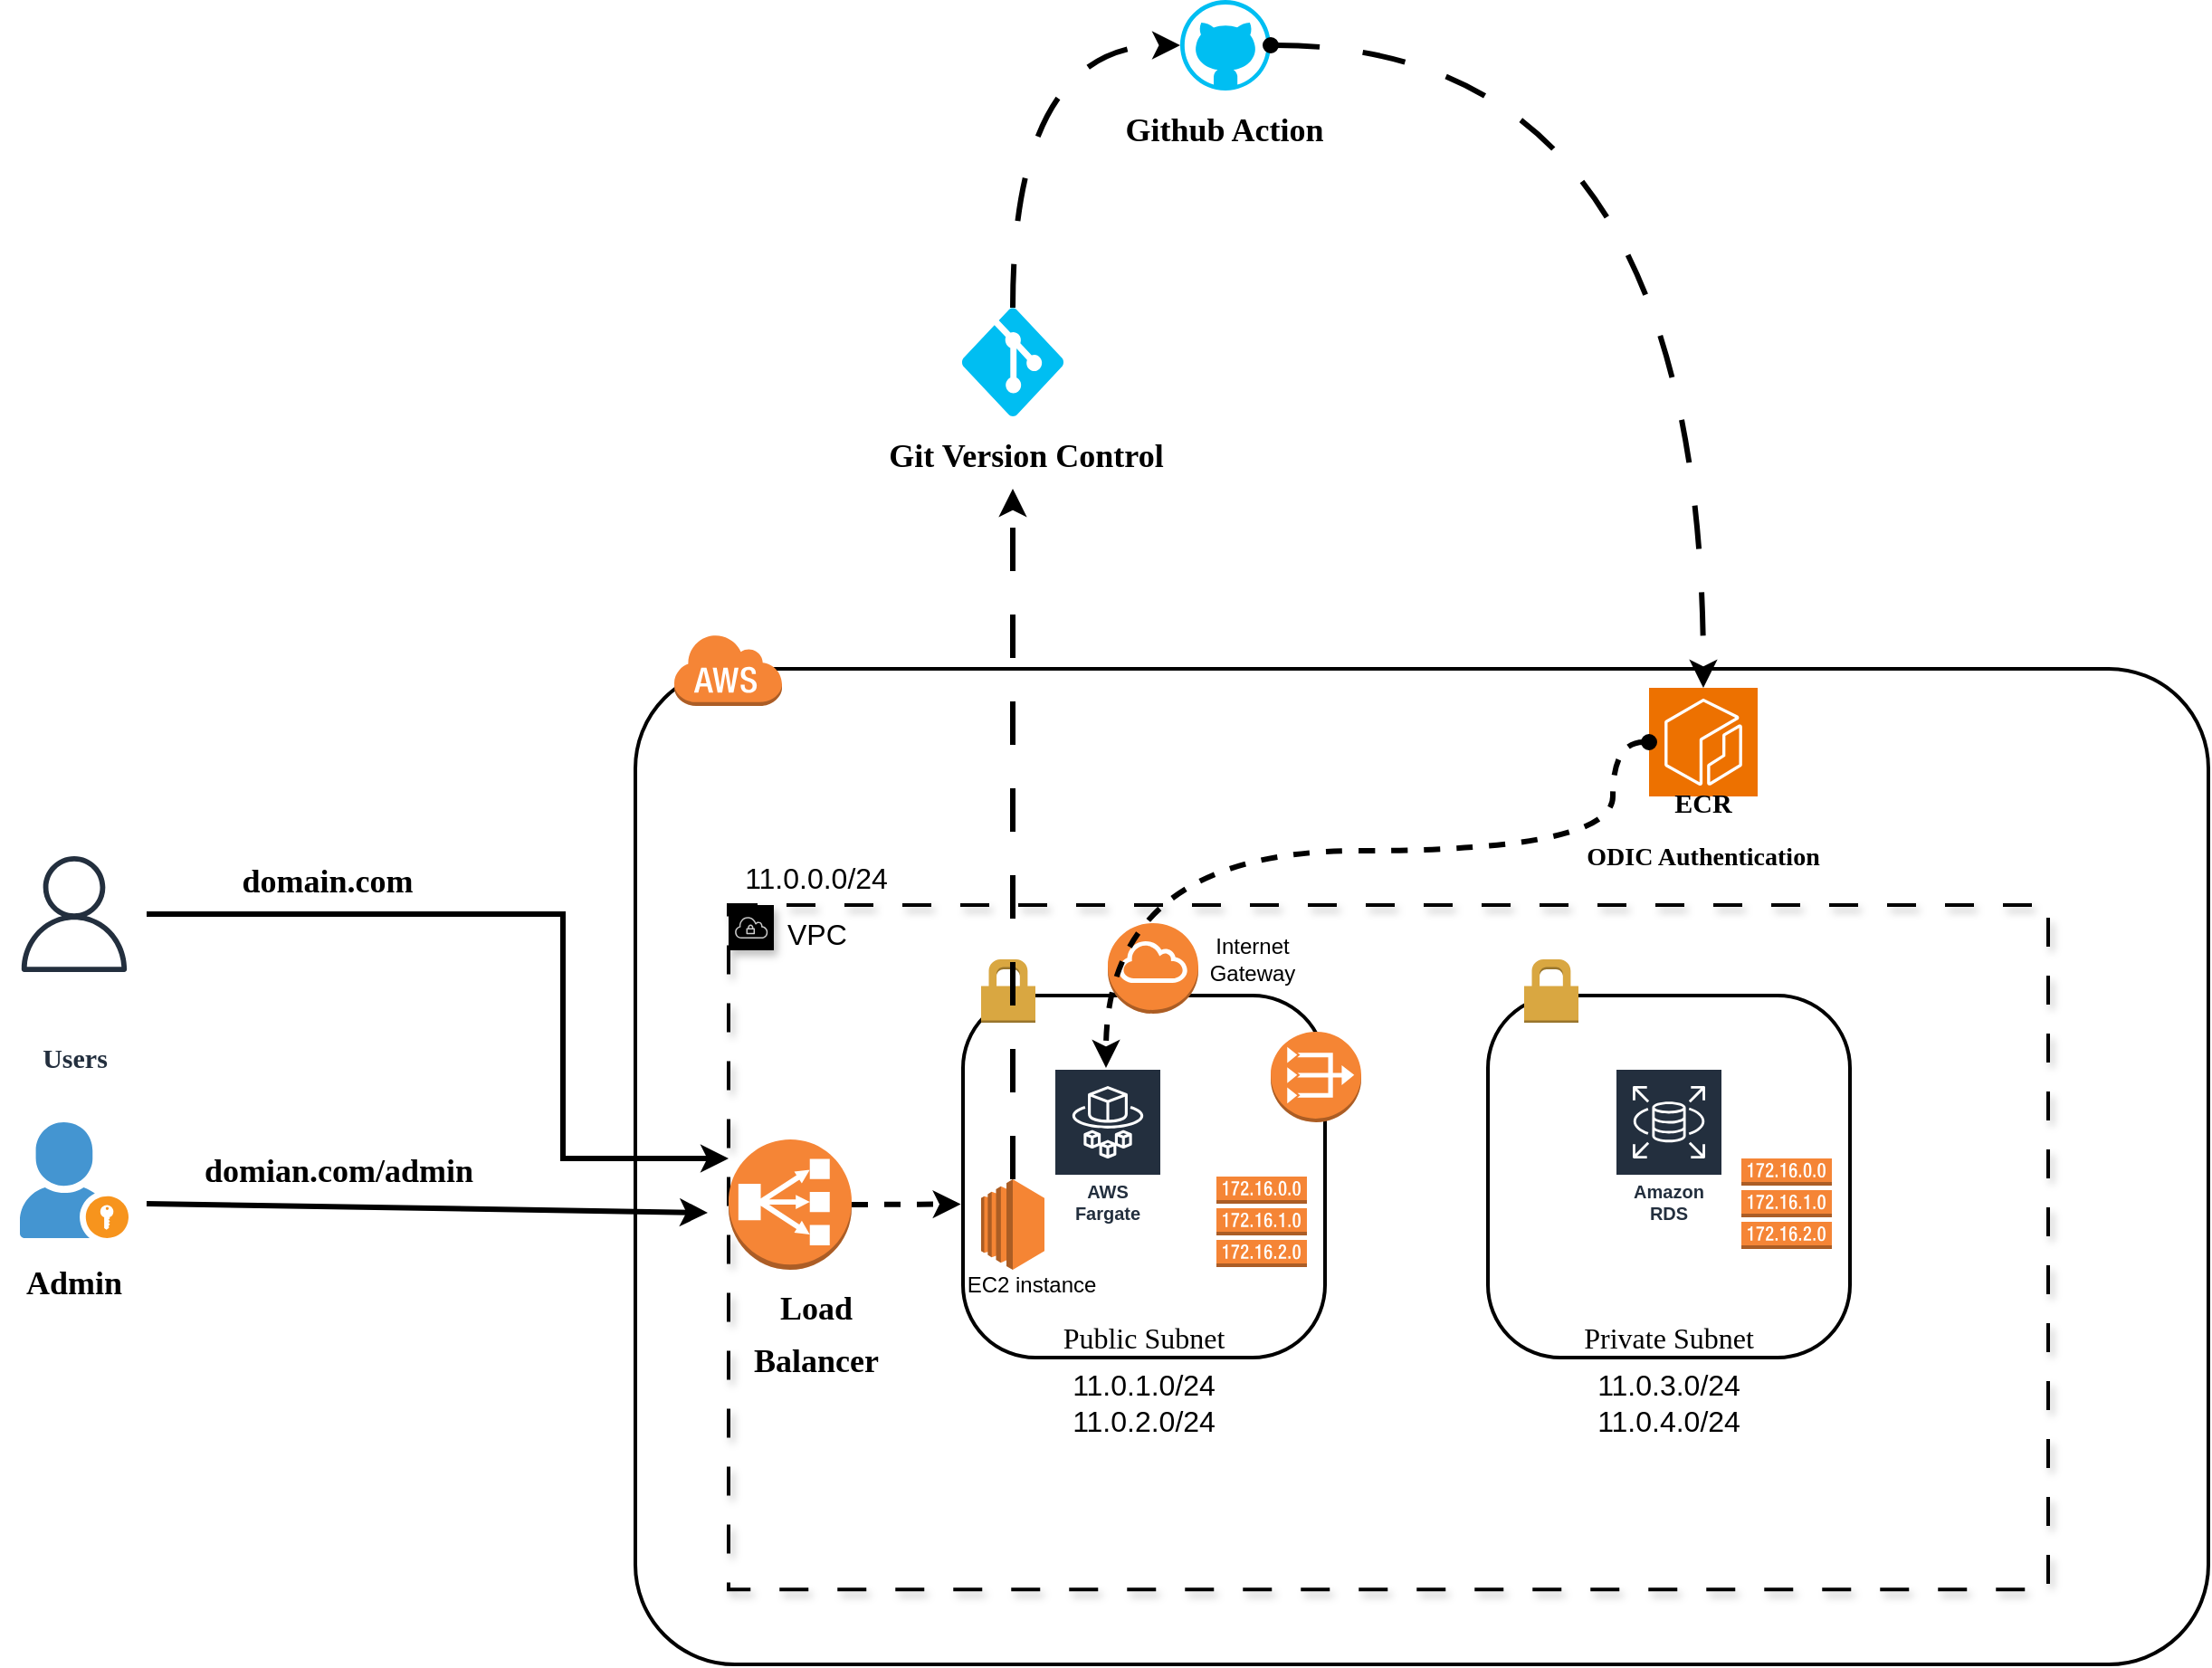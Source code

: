 <mxfile version="28.1.1">
  <diagram name="Page-1" id="jkCQAeMUFBe3ucYyvj8W">
    <mxGraphModel dx="1577" dy="977" grid="1" gridSize="10" guides="1" tooltips="1" connect="1" arrows="1" fold="1" page="1" pageScale="1" pageWidth="827" pageHeight="1169" math="0" shadow="0">
      <root>
        <mxCell id="0" />
        <mxCell id="1" parent="0" />
        <mxCell id="yuaAU4oNQzj9c3a-O42F-1" value="" style="rounded=1;arcSize=10;dashed=0;fillColor=none;gradientColor=none;strokeWidth=2;" parent="1" vertex="1">
          <mxGeometry x="420" y="429.5" width="869" height="550" as="geometry" />
        </mxCell>
        <mxCell id="yuaAU4oNQzj9c3a-O42F-2" value="" style="dashed=0;html=1;shape=mxgraph.aws3.cloud;fillColor=#F58536;gradientColor=none;dashed=0;" parent="1" vertex="1">
          <mxGeometry x="441" y="410" width="60" height="40" as="geometry" />
        </mxCell>
        <object label="Private Subnet" id="yuaAU4oNQzj9c3a-O42F-3">
          <mxCell style="rounded=1;arcSize=20;dashed=0;fillColor=none;gradientColor=none;strokeWidth=2;verticalAlign=bottom;labelBackgroundColor=none;fontFamily=Verdana;fontSize=16;" parent="1" vertex="1">
            <mxGeometry x="891" y="610" width="200" height="200" as="geometry" />
          </mxCell>
        </object>
        <mxCell id="yuaAU4oNQzj9c3a-O42F-4" value="" style="dashed=0;html=1;shape=mxgraph.aws3.permissions;fillColor=#D9A741;gradientColor=none;dashed=0;" parent="1" vertex="1">
          <mxGeometry x="911" y="590" width="30" height="35" as="geometry" />
        </mxCell>
        <mxCell id="yuaAU4oNQzj9c3a-O42F-7" value="Amazon RDS" style="sketch=0;outlineConnect=0;fontColor=#232F3E;gradientColor=none;strokeColor=#ffffff;fillColor=#232F3E;dashed=0;verticalLabelPosition=middle;verticalAlign=bottom;align=center;html=1;whiteSpace=wrap;fontSize=10;fontStyle=1;spacing=3;shape=mxgraph.aws4.productIcon;prIcon=mxgraph.aws4.rds;" parent="1" vertex="1">
          <mxGeometry x="961" y="650" width="60" height="90" as="geometry" />
        </mxCell>
        <object label="Public Subnet" id="f2nHtIWw8gKCMt5KZ8pQ-1">
          <mxCell style="rounded=1;arcSize=20;dashed=0;fillColor=none;gradientColor=none;strokeWidth=2;verticalAlign=bottom;labelBackgroundColor=none;fontFamily=Verdana;fontSize=16;" parent="1" vertex="1">
            <mxGeometry x="601" y="610" width="200" height="200" as="geometry" />
          </mxCell>
        </object>
        <mxCell id="f2nHtIWw8gKCMt5KZ8pQ-2" value="AWS Fargate" style="sketch=0;outlineConnect=0;fontColor=#232F3E;gradientColor=none;strokeColor=#ffffff;fillColor=#232F3E;dashed=0;verticalLabelPosition=middle;verticalAlign=bottom;align=center;html=1;whiteSpace=wrap;fontSize=10;fontStyle=1;spacing=3;shape=mxgraph.aws4.productIcon;prIcon=mxgraph.aws4.fargate;" parent="1" vertex="1">
          <mxGeometry x="651" y="650" width="60" height="90" as="geometry" />
        </mxCell>
        <mxCell id="f2nHtIWw8gKCMt5KZ8pQ-3" value="" style="outlineConnect=0;dashed=0;verticalLabelPosition=bottom;verticalAlign=top;align=center;html=1;shape=mxgraph.aws3.internet_gateway;fillColor=#F58534;gradientColor=none;" parent="1" vertex="1">
          <mxGeometry x="681" y="570" width="50" height="50" as="geometry" />
        </mxCell>
        <mxCell id="f2nHtIWw8gKCMt5KZ8pQ-5" value="Internet Gateway" style="text;strokeColor=none;align=center;fillColor=none;html=1;verticalAlign=middle;whiteSpace=wrap;rounded=0;" parent="1" vertex="1">
          <mxGeometry x="721" y="570" width="80" height="40" as="geometry" />
        </mxCell>
        <mxCell id="f2nHtIWw8gKCMt5KZ8pQ-6" value="" style="dashed=0;html=1;shape=mxgraph.aws3.permissions;fillColor=#D9A741;gradientColor=none;dashed=0;" parent="1" vertex="1">
          <mxGeometry x="611" y="590" width="30" height="35" as="geometry" />
        </mxCell>
        <mxCell id="f2nHtIWw8gKCMt5KZ8pQ-7" value="" style="outlineConnect=0;dashed=0;verticalLabelPosition=bottom;verticalAlign=top;align=center;html=1;shape=mxgraph.aws3.vpc_nat_gateway;fillColor=#F58534;gradientColor=none;" parent="1" vertex="1">
          <mxGeometry x="771" y="630" width="50" height="50" as="geometry" />
        </mxCell>
        <mxCell id="f2nHtIWw8gKCMt5KZ8pQ-8" value="" style="outlineConnect=0;dashed=0;verticalLabelPosition=bottom;verticalAlign=top;align=center;html=1;shape=mxgraph.aws3.route_table;fillColor=#F58536;gradientColor=none;" parent="1" vertex="1">
          <mxGeometry x="741" y="710" width="50" height="50" as="geometry" />
        </mxCell>
        <mxCell id="f2nHtIWw8gKCMt5KZ8pQ-9" value="" style="outlineConnect=0;dashed=0;verticalLabelPosition=bottom;verticalAlign=top;align=center;html=1;shape=mxgraph.aws3.route_table;fillColor=#F58536;gradientColor=none;" parent="1" vertex="1">
          <mxGeometry x="1031" y="700" width="50" height="50" as="geometry" />
        </mxCell>
        <mxCell id="f2nHtIWw8gKCMt5KZ8pQ-10" value="VPC" style="sketch=0;outlineConnect=0;html=1;whiteSpace=wrap;fontSize=16;fontStyle=0;shape=mxgraph.aws4.group;grIcon=mxgraph.aws4.group_vpc;fillColor=none;verticalAlign=top;align=left;spacingLeft=30;dashed=1;dashPattern=8 8;strokeWidth=2;movable=1;resizable=1;rotatable=1;deletable=1;editable=1;locked=0;connectable=1;shadow=1;" parent="1" vertex="1">
          <mxGeometry x="471.5" y="560" width="729" height="378.13" as="geometry" />
        </mxCell>
        <mxCell id="f2nHtIWw8gKCMt5KZ8pQ-11" value="11.0.1.0/24&lt;div&gt;11.0.2.0/24&lt;/div&gt;" style="text;strokeColor=none;align=center;fillColor=none;html=1;verticalAlign=middle;whiteSpace=wrap;rounded=0;fontFamily=Helvetica;fontSize=16;fontColor=default;fontStyle=0;resizable=0;" parent="1" vertex="1">
          <mxGeometry x="671" y="820" width="60" height="30" as="geometry" />
        </mxCell>
        <mxCell id="f2nHtIWw8gKCMt5KZ8pQ-12" value="11.0.3.0/24&lt;div&gt;11.0.4.0/24&lt;/div&gt;" style="text;strokeColor=none;align=center;fillColor=none;html=1;verticalAlign=middle;whiteSpace=wrap;rounded=0;fontFamily=Helvetica;fontSize=16;fontColor=default;fontStyle=0;resizable=0;" parent="1" vertex="1">
          <mxGeometry x="961" y="820" width="60" height="30" as="geometry" />
        </mxCell>
        <mxCell id="f2nHtIWw8gKCMt5KZ8pQ-14" value="11.0.0.0/24" style="text;strokeColor=none;align=center;fillColor=none;html=1;verticalAlign=middle;whiteSpace=wrap;rounded=0;fontFamily=Helvetica;fontSize=16;fontColor=default;fontStyle=0;resizable=0;" parent="1" vertex="1">
          <mxGeometry x="490" y="530" width="60" height="30" as="geometry" />
        </mxCell>
        <mxCell id="jx5UBtUgvZiYCpkxdds6-12" style="edgeStyle=none;rounded=0;orthogonalLoop=1;jettySize=auto;html=1;strokeWidth=3;dashed=1;dashPattern=8 8;" edge="1" parent="1" source="jx5UBtUgvZiYCpkxdds6-4">
          <mxGeometry relative="1" as="geometry">
            <mxPoint x="628.5" y="330" as="targetPoint" />
          </mxGeometry>
        </mxCell>
        <mxCell id="jx5UBtUgvZiYCpkxdds6-4" value="" style="outlineConnect=0;dashed=0;verticalLabelPosition=bottom;verticalAlign=top;align=center;html=1;shape=mxgraph.aws3.ec2;fillColor=#F58534;gradientColor=none;" vertex="1" parent="1">
          <mxGeometry x="611" y="711.5" width="35" height="50" as="geometry" />
        </mxCell>
        <mxCell id="jx5UBtUgvZiYCpkxdds6-6" value="EC2 instance" style="text;strokeColor=none;align=center;fillColor=none;html=1;verticalAlign=middle;whiteSpace=wrap;rounded=0;" vertex="1" parent="1">
          <mxGeometry x="597" y="750" width="84" height="40" as="geometry" />
        </mxCell>
        <mxCell id="jx5UBtUgvZiYCpkxdds6-7" value="" style="shadow=0;dashed=0;html=1;strokeColor=none;fillColor=#4495D1;labelPosition=center;verticalLabelPosition=bottom;verticalAlign=top;align=center;outlineConnect=0;shape=mxgraph.veeam.portal_admin;" vertex="1" parent="1">
          <mxGeometry x="80" y="680" width="60" height="64" as="geometry" />
        </mxCell>
        <mxCell id="jx5UBtUgvZiYCpkxdds6-8" value="&lt;h2&gt;&lt;font face=&quot;Comic Sans MS&quot; style=&quot;font-size: 18px;&quot;&gt;Admin&lt;/font&gt;&lt;/h2&gt;" style="text;strokeColor=none;align=center;fillColor=none;html=1;verticalAlign=middle;whiteSpace=wrap;rounded=0;" vertex="1" parent="1">
          <mxGeometry x="80" y="754" width="60" height="30" as="geometry" />
        </mxCell>
        <mxCell id="jx5UBtUgvZiYCpkxdds6-11" value="&lt;h1&gt;&lt;span style=&quot;font-size: 18px;&quot;&gt;&lt;font face=&quot;Comic Sans MS&quot;&gt;domian.com/admin&lt;/font&gt;&lt;/span&gt;&lt;/h1&gt;" style="text;strokeColor=none;align=left;fillColor=none;html=1;verticalAlign=middle;whiteSpace=wrap;rounded=0;" vertex="1" parent="1">
          <mxGeometry x="180" y="689.5" width="190" height="30" as="geometry" />
        </mxCell>
        <mxCell id="jx5UBtUgvZiYCpkxdds6-13" value="" style="verticalLabelPosition=bottom;html=1;verticalAlign=top;align=center;strokeColor=none;fillColor=#00BEF2;shape=mxgraph.azure.git_repository;" vertex="1" parent="1">
          <mxGeometry x="600.25" y="230" width="56.5" height="60" as="geometry" />
        </mxCell>
        <mxCell id="jx5UBtUgvZiYCpkxdds6-14" value="&lt;h1 style=&quot;&quot;&gt;&lt;span style=&quot;font-size: 18px; background-color: transparent; color: light-dark(rgb(0, 0, 0), rgb(255, 255, 255));&quot;&gt;&lt;font face=&quot;Comic Sans MS&quot;&gt;Git Version Control&lt;/font&gt;&lt;/span&gt;&lt;/h1&gt;" style="text;strokeColor=none;align=center;fillColor=none;html=1;verticalAlign=middle;whiteSpace=wrap;rounded=0;" vertex="1" parent="1">
          <mxGeometry x="521" y="280" width="230" height="60" as="geometry" />
        </mxCell>
        <mxCell id="jx5UBtUgvZiYCpkxdds6-15" value="" style="verticalLabelPosition=bottom;html=1;verticalAlign=top;align=center;strokeColor=none;fillColor=#00BEF2;shape=mxgraph.azure.github_code;pointerEvents=1;" vertex="1" parent="1">
          <mxGeometry x="721" y="60" width="50" height="50" as="geometry" />
        </mxCell>
        <mxCell id="jx5UBtUgvZiYCpkxdds6-16" value="&lt;h1&gt;&lt;span style=&quot;font-size: 18px;&quot;&gt;&lt;font face=&quot;Comic Sans MS&quot;&gt;Github Action&lt;/font&gt;&lt;/span&gt;&lt;/h1&gt;" style="text;strokeColor=none;align=center;fillColor=none;html=1;verticalAlign=middle;whiteSpace=wrap;rounded=0;" vertex="1" parent="1">
          <mxGeometry x="651" y="130" width="189" as="geometry" />
        </mxCell>
        <mxCell id="jx5UBtUgvZiYCpkxdds6-18" style="edgeStyle=orthogonalEdgeStyle;curved=1;rounded=0;orthogonalLoop=1;jettySize=auto;html=1;exitX=0.5;exitY=0;exitDx=0;exitDy=0;exitPerimeter=0;entryX=0;entryY=0.5;entryDx=0;entryDy=0;entryPerimeter=0;dashed=1;dashPattern=8 8;strokeWidth=3;" edge="1" parent="1" source="jx5UBtUgvZiYCpkxdds6-13" target="jx5UBtUgvZiYCpkxdds6-15">
          <mxGeometry relative="1" as="geometry" />
        </mxCell>
        <mxCell id="jx5UBtUgvZiYCpkxdds6-19" value="" style="sketch=0;points=[[0,0,0],[0.25,0,0],[0.5,0,0],[0.75,0,0],[1,0,0],[0,1,0],[0.25,1,0],[0.5,1,0],[0.75,1,0],[1,1,0],[0,0.25,0],[0,0.5,0],[0,0.75,0],[1,0.25,0],[1,0.5,0],[1,0.75,0]];outlineConnect=0;fontColor=#232F3E;fillColor=#ED7100;strokeColor=#ffffff;dashed=0;verticalLabelPosition=bottom;verticalAlign=top;align=center;html=1;fontSize=12;fontStyle=0;aspect=fixed;shape=mxgraph.aws4.resourceIcon;resIcon=mxgraph.aws4.ecr;" vertex="1" parent="1">
          <mxGeometry x="980" y="440" width="60" height="60" as="geometry" />
        </mxCell>
        <mxCell id="jx5UBtUgvZiYCpkxdds6-20" value="&lt;h1&gt;&lt;font face=&quot;Comic Sans MS&quot; style=&quot;font-size: 15px;&quot;&gt;ECR&lt;br&gt;&lt;/font&gt;&lt;font face=&quot;Comic Sans MS&quot; style=&quot;font-size: 14px;&quot;&gt;ODIC Authentication&lt;/font&gt;&lt;/h1&gt;" style="text;strokeColor=none;align=center;fillColor=none;html=1;verticalAlign=middle;whiteSpace=wrap;rounded=0;" vertex="1" parent="1">
          <mxGeometry x="910" y="510" width="200" height="10" as="geometry" />
        </mxCell>
        <mxCell id="jx5UBtUgvZiYCpkxdds6-23" style="edgeStyle=orthogonalEdgeStyle;curved=1;rounded=0;orthogonalLoop=1;jettySize=auto;html=1;exitX=1;exitY=0.5;exitDx=0;exitDy=0;exitPerimeter=0;entryX=0.5;entryY=0;entryDx=0;entryDy=0;entryPerimeter=0;dashed=1;dashPattern=8 8;strokeWidth=3;startArrow=oval;startFill=1;" edge="1" parent="1" source="jx5UBtUgvZiYCpkxdds6-15" target="jx5UBtUgvZiYCpkxdds6-19">
          <mxGeometry relative="1" as="geometry" />
        </mxCell>
        <mxCell id="jx5UBtUgvZiYCpkxdds6-24" style="edgeStyle=orthogonalEdgeStyle;curved=1;rounded=0;orthogonalLoop=1;jettySize=auto;html=1;entryX=0.286;entryY=0.238;entryDx=0;entryDy=0;entryPerimeter=0;dashed=1;strokeWidth=3;startArrow=oval;startFill=1;" edge="1" parent="1" source="jx5UBtUgvZiYCpkxdds6-19" target="f2nHtIWw8gKCMt5KZ8pQ-10">
          <mxGeometry relative="1" as="geometry">
            <Array as="points">
              <mxPoint x="960" y="470" />
              <mxPoint x="960" y="530" />
              <mxPoint x="680" y="530" />
            </Array>
          </mxGeometry>
        </mxCell>
        <mxCell id="jx5UBtUgvZiYCpkxdds6-25" value="" style="outlineConnect=0;dashed=0;verticalLabelPosition=bottom;verticalAlign=top;align=center;html=1;shape=mxgraph.aws3.classic_load_balancer;fillColor=#F58536;gradientColor=none;" vertex="1" parent="1">
          <mxGeometry x="471.5" y="689.5" width="68" height="72" as="geometry" />
        </mxCell>
        <mxCell id="jx5UBtUgvZiYCpkxdds6-27" style="edgeStyle=none;rounded=0;orthogonalLoop=1;jettySize=auto;html=1;exitX=1;exitY=0.5;exitDx=0;exitDy=0;exitPerimeter=0;entryX=0.176;entryY=0.437;entryDx=0;entryDy=0;entryPerimeter=0;strokeWidth=3;dashed=1;" edge="1" parent="1" source="jx5UBtUgvZiYCpkxdds6-25" target="f2nHtIWw8gKCMt5KZ8pQ-10">
          <mxGeometry relative="1" as="geometry" />
        </mxCell>
        <mxCell id="jx5UBtUgvZiYCpkxdds6-28" style="edgeStyle=none;rounded=0;orthogonalLoop=1;jettySize=auto;html=1;strokeWidth=3;" edge="1" parent="1">
          <mxGeometry relative="1" as="geometry">
            <mxPoint x="150" y="725" as="sourcePoint" />
            <mxPoint x="460" y="730" as="targetPoint" />
          </mxGeometry>
        </mxCell>
        <mxCell id="jx5UBtUgvZiYCpkxdds6-29" value="&lt;h1&gt;&lt;font face=&quot;Comic Sans MS&quot;&gt;&lt;span style=&quot;font-size: 18px;&quot;&gt;Load Balancer&lt;/span&gt;&lt;/font&gt;&lt;/h1&gt;" style="text;strokeColor=none;align=center;fillColor=none;html=1;verticalAlign=middle;whiteSpace=wrap;rounded=0;" vertex="1" parent="1">
          <mxGeometry x="490" y="780" width="60" height="30" as="geometry" />
        </mxCell>
        <mxCell id="jx5UBtUgvZiYCpkxdds6-30" value="&lt;h1&gt;&lt;font face=&quot;Comic Sans MS&quot; style=&quot;font-size: 15px;&quot;&gt;Users&lt;/font&gt;&lt;/h1&gt;" style="sketch=0;outlineConnect=0;fontColor=#232F3E;gradientColor=none;strokeColor=#232F3E;fillColor=#ffffff;dashed=0;verticalLabelPosition=bottom;verticalAlign=top;align=center;html=1;fontSize=12;fontStyle=0;aspect=fixed;shape=mxgraph.aws4.resourceIcon;resIcon=mxgraph.aws4.user;" vertex="1" parent="1">
          <mxGeometry x="70" y="525" width="80" height="80" as="geometry" />
        </mxCell>
        <mxCell id="jx5UBtUgvZiYCpkxdds6-31" style="edgeStyle=orthogonalEdgeStyle;rounded=0;orthogonalLoop=1;jettySize=auto;html=1;strokeWidth=3;" edge="1" parent="1" source="jx5UBtUgvZiYCpkxdds6-30" target="jx5UBtUgvZiYCpkxdds6-25">
          <mxGeometry relative="1" as="geometry">
            <mxPoint x="170" y="570" as="sourcePoint" />
            <mxPoint x="413.5" y="719.5" as="targetPoint" />
            <Array as="points">
              <mxPoint x="380" y="565" />
              <mxPoint x="380" y="700" />
            </Array>
          </mxGeometry>
        </mxCell>
        <mxCell id="jx5UBtUgvZiYCpkxdds6-33" value="&lt;h1&gt;&lt;font face=&quot;Comic Sans MS&quot;&gt;&lt;span style=&quot;font-size: 18px;&quot;&gt;domain.com&lt;/span&gt;&lt;/font&gt;&lt;/h1&gt;" style="text;strokeColor=none;align=center;fillColor=none;html=1;verticalAlign=middle;whiteSpace=wrap;rounded=0;" vertex="1" parent="1">
          <mxGeometry x="220" y="530" width="60" height="30" as="geometry" />
        </mxCell>
      </root>
    </mxGraphModel>
  </diagram>
</mxfile>
